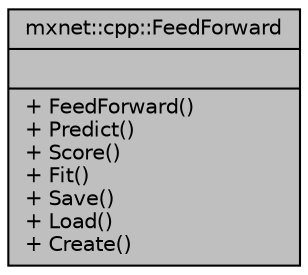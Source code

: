 digraph "mxnet::cpp::FeedForward"
{
  edge [fontname="Helvetica",fontsize="10",labelfontname="Helvetica",labelfontsize="10"];
  node [fontname="Helvetica",fontsize="10",shape=record];
  Node1 [label="{mxnet::cpp::FeedForward\n||+ FeedForward()\l+ Predict()\l+ Score()\l+ Fit()\l+ Save()\l+ Load()\l+ Create()\l}",height=0.2,width=0.4,color="black", fillcolor="grey75", style="filled", fontcolor="black"];
}
